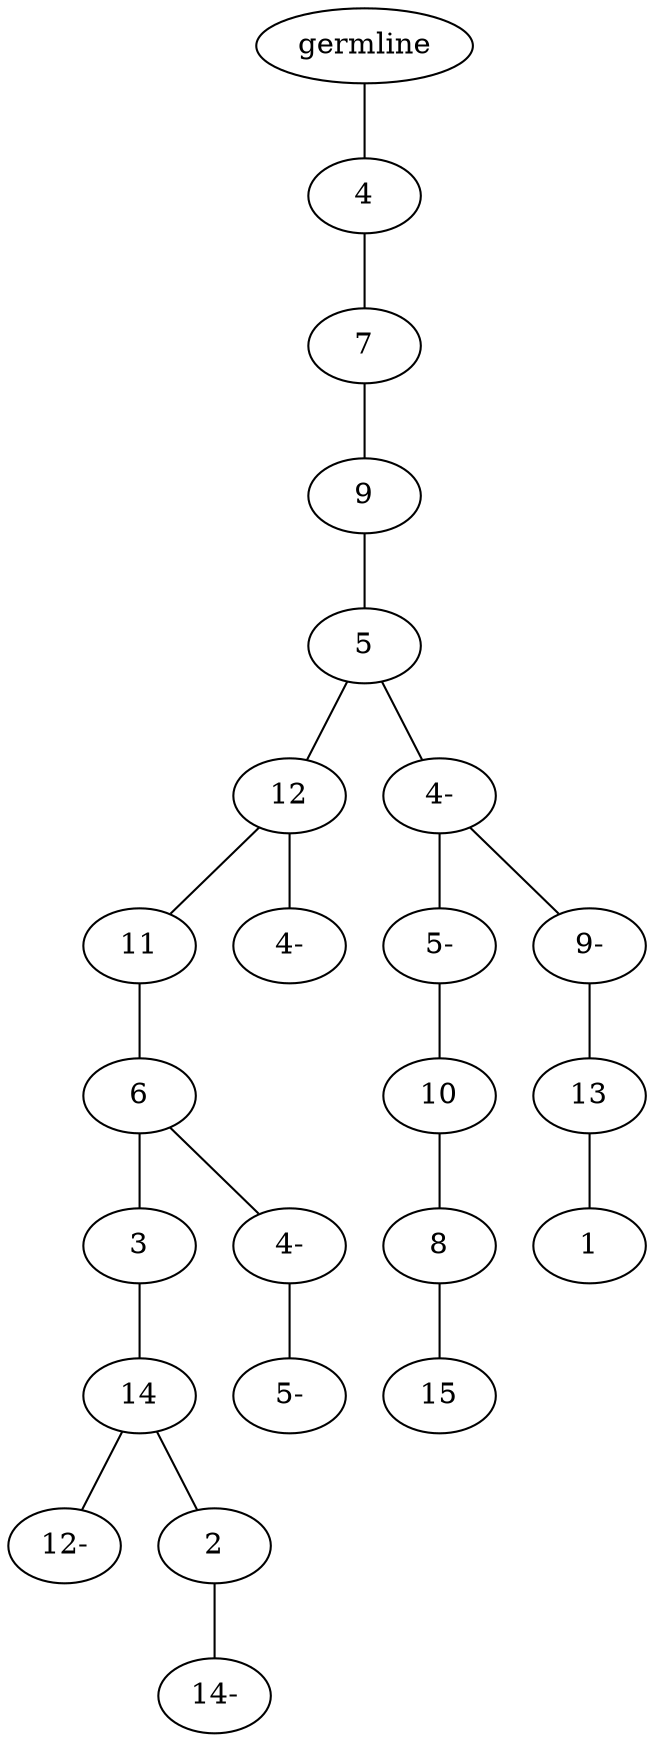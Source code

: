 graph tree {
    "140500493295872" [label="germline"];
    "140500500334192" [label="4"];
    "140500493478592" [label="7"];
    "140500493478400" [label="9"];
    "140500493477872" [label="5"];
    "140500493478544" [label="12"];
    "140500500350720" [label="11"];
    "140500500351536" [label="6"];
    "140500500351824" [label="3"];
    "140500493478208" [label="14"];
    "140500493476240" [label="12-"];
    "140500493478352" [label="2"];
    "140500493479120" [label="14-"];
    "140500500350816" [label="4-"];
    "140500500349904" [label="5-"];
    "140500500350480" [label="4-"];
    "140500500350912" [label="4-"];
    "140500500352592" [label="5-"];
    "140500500351728" [label="10"];
    "140500500351968" [label="8"];
    "140500500351200" [label="15"];
    "140500500351680" [label="9-"];
    "140500500352064" [label="13"];
    "140500500349808" [label="1"];
    "140500493295872" -- "140500500334192";
    "140500500334192" -- "140500493478592";
    "140500493478592" -- "140500493478400";
    "140500493478400" -- "140500493477872";
    "140500493477872" -- "140500493478544";
    "140500493477872" -- "140500500350912";
    "140500493478544" -- "140500500350720";
    "140500493478544" -- "140500500350480";
    "140500500350720" -- "140500500351536";
    "140500500351536" -- "140500500351824";
    "140500500351536" -- "140500500350816";
    "140500500351824" -- "140500493478208";
    "140500493478208" -- "140500493476240";
    "140500493478208" -- "140500493478352";
    "140500493478352" -- "140500493479120";
    "140500500350816" -- "140500500349904";
    "140500500350912" -- "140500500352592";
    "140500500350912" -- "140500500351680";
    "140500500352592" -- "140500500351728";
    "140500500351728" -- "140500500351968";
    "140500500351968" -- "140500500351200";
    "140500500351680" -- "140500500352064";
    "140500500352064" -- "140500500349808";
}
